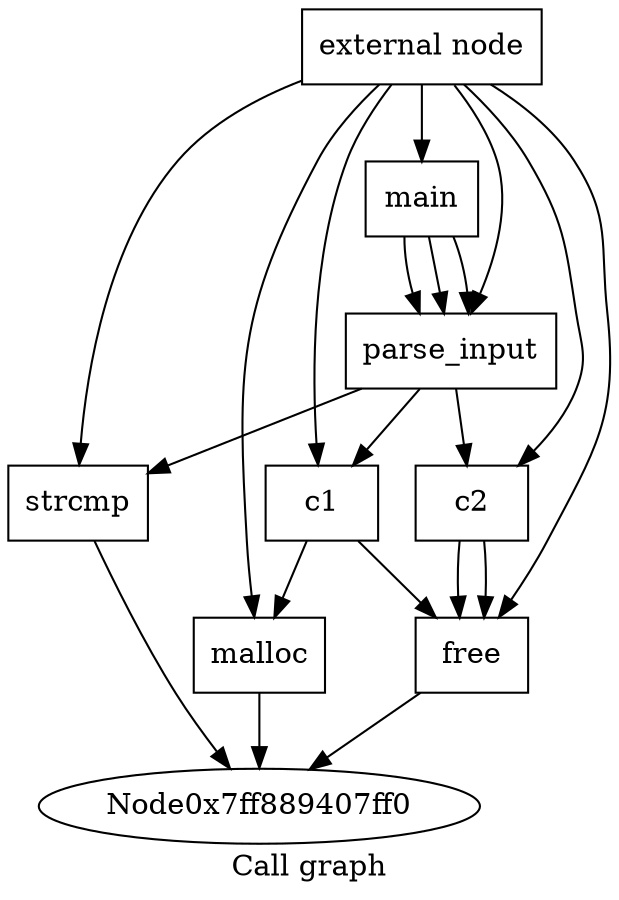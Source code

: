 digraph "Call graph" {
	label="Call graph";

	Node0x7ff889407fc0 [shape=record,label="{external node}"];
	Node0x7ff889407fc0 -> Node0x7ff889408050;
	Node0x7ff889407fc0 -> Node0x7ff8894080b0;
	Node0x7ff889407fc0 -> Node0x7ff889407de0;
	Node0x7ff889407fc0 -> Node0x7ff8894081a0;
	Node0x7ff889407fc0 -> Node0x7ff889408200;
	Node0x7ff889407fc0 -> Node0x7ff889408360;
	Node0x7ff889407fc0 -> Node0x7ff889408150;
	Node0x7ff889407de0 [shape=record,label="{c1}"];
	Node0x7ff889407de0 -> Node0x7ff8894081a0;
	Node0x7ff889407de0 -> Node0x7ff889408200;
	Node0x7ff8894080b0 [shape=record,label="{strcmp}"];
	Node0x7ff8894080b0 -> Node0x7ff889407ff0;
	Node0x7ff8894081a0 [shape=record,label="{malloc}"];
	Node0x7ff8894081a0 -> Node0x7ff889407ff0;
	Node0x7ff889408200 [shape=record,label="{free}"];
	Node0x7ff889408200 -> Node0x7ff889407ff0;
	Node0x7ff889408150 [shape=record,label="{main}"];
	Node0x7ff889408150 -> Node0x7ff889408050;
	Node0x7ff889408150 -> Node0x7ff889408050;
	Node0x7ff889408150 -> Node0x7ff889408050;
	Node0x7ff889408360 [shape=record,label="{c2}"];
	Node0x7ff889408360 -> Node0x7ff889408200;
	Node0x7ff889408360 -> Node0x7ff889408200;
	Node0x7ff889408050 [shape=record,label="{parse_input}"];
	Node0x7ff889408050 -> Node0x7ff8894080b0;
	Node0x7ff889408050 -> Node0x7ff889408360;
	Node0x7ff889408050 -> Node0x7ff889407de0;
}
